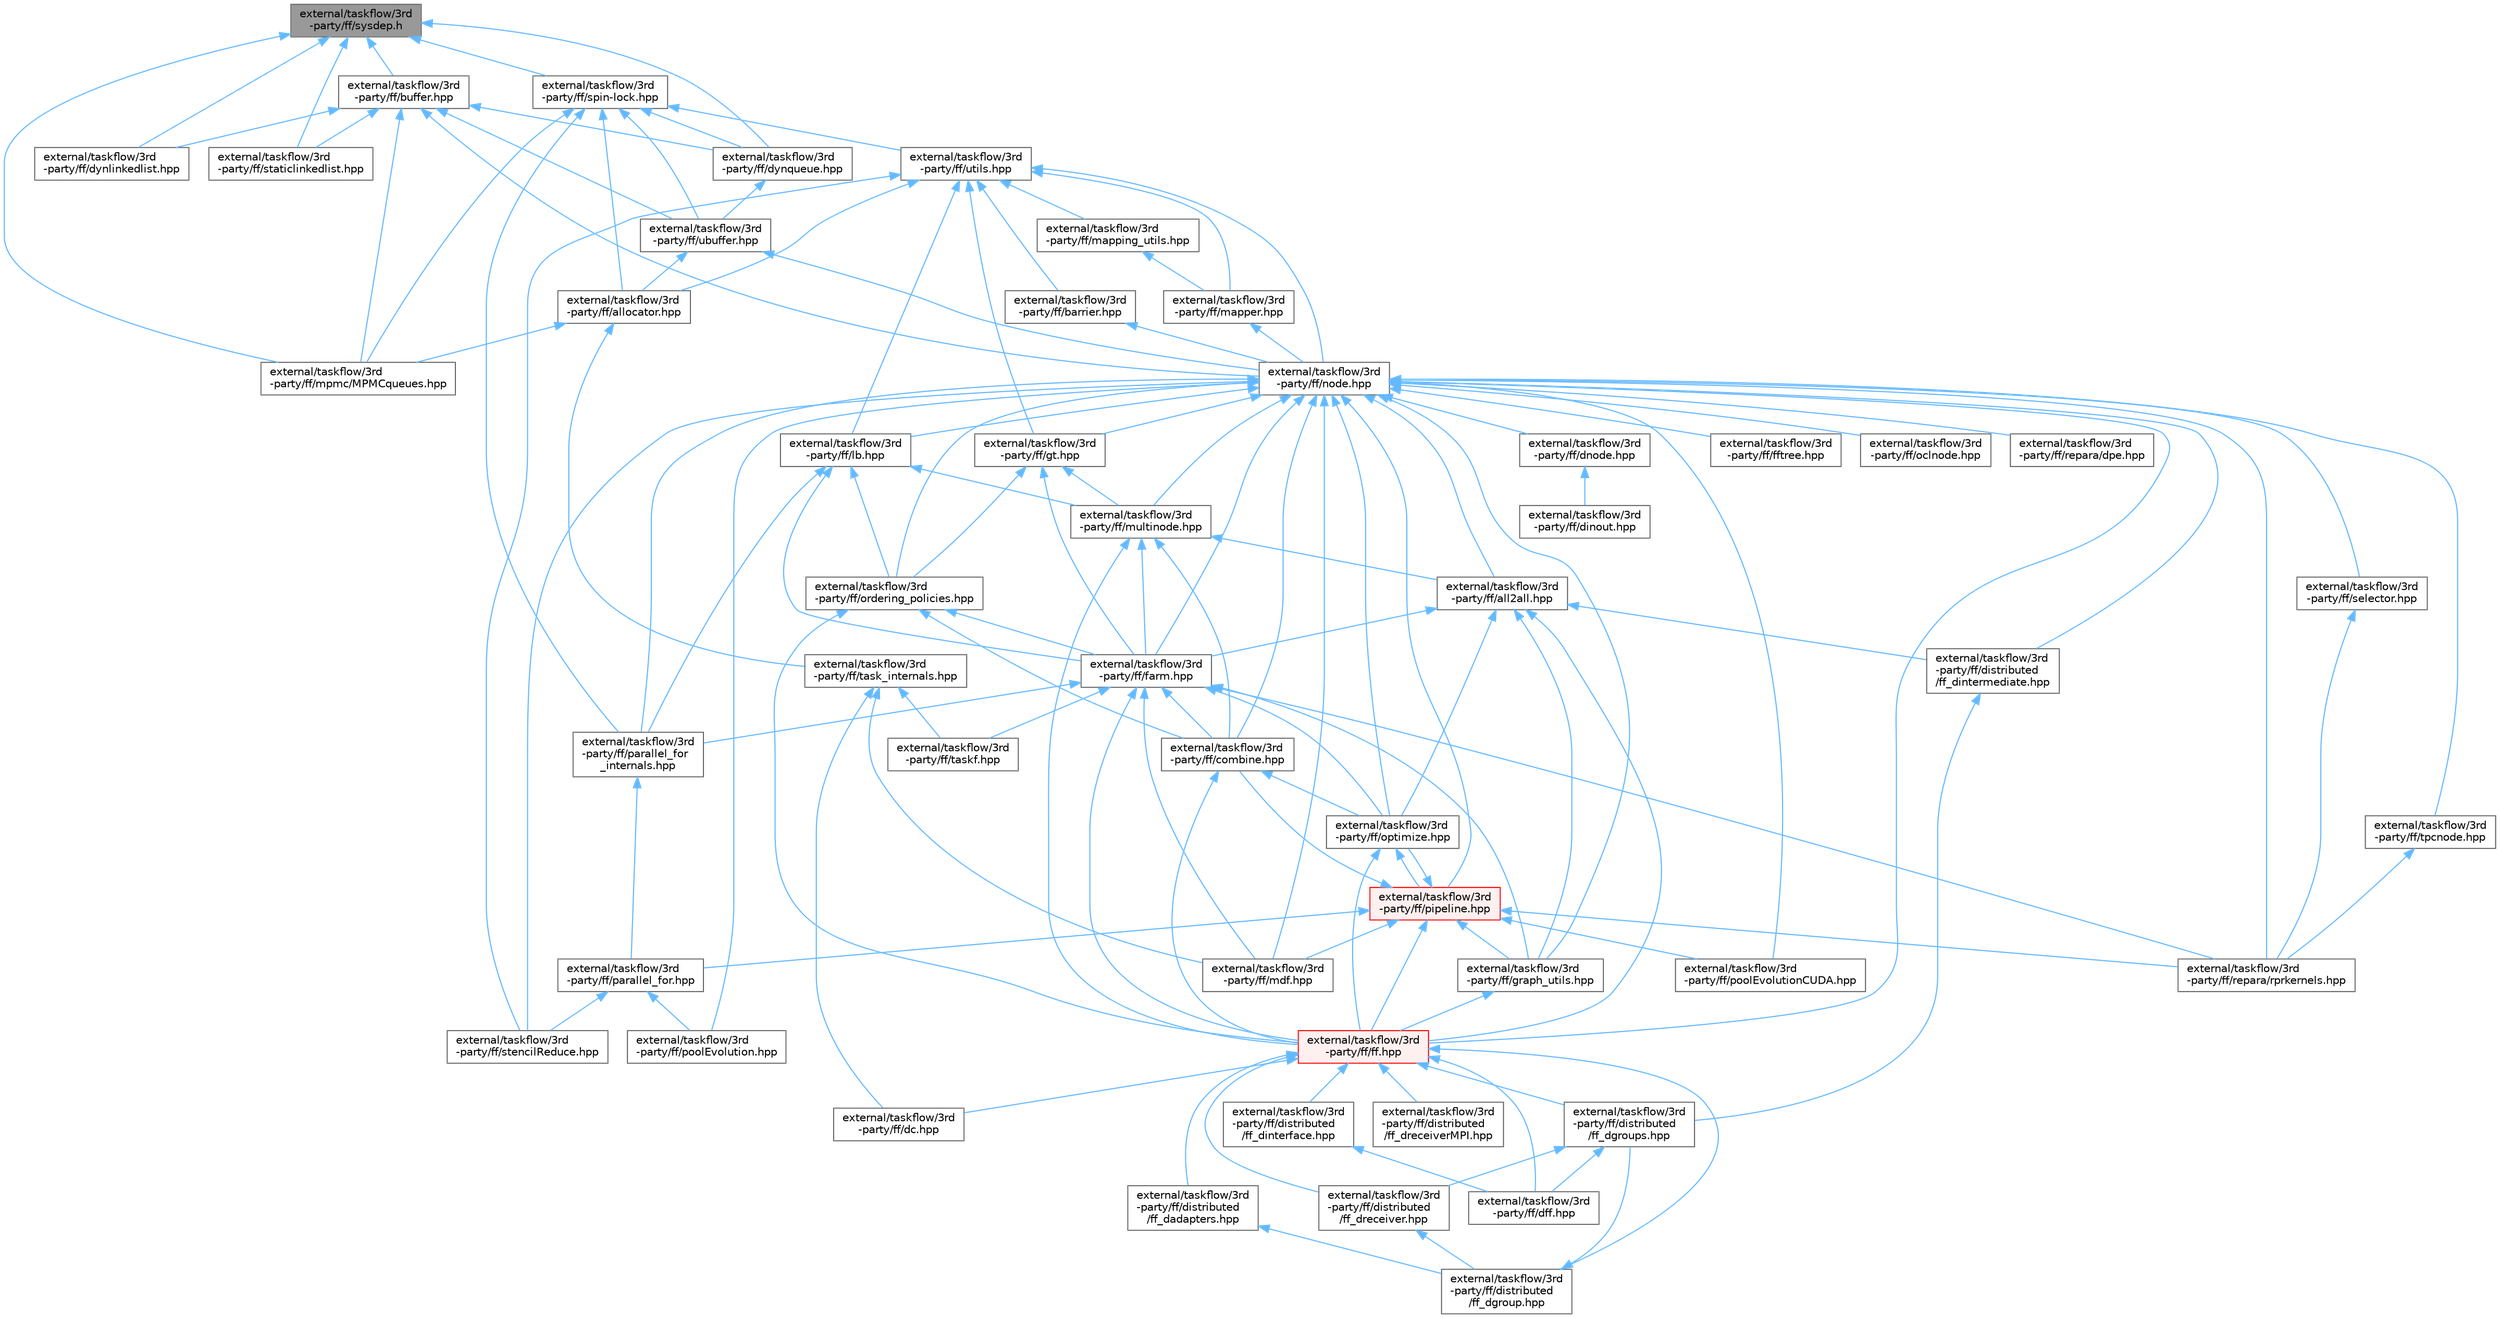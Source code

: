 digraph "external/taskflow/3rd-party/ff/sysdep.h"
{
 // LATEX_PDF_SIZE
  bgcolor="transparent";
  edge [fontname=Helvetica,fontsize=10,labelfontname=Helvetica,labelfontsize=10];
  node [fontname=Helvetica,fontsize=10,shape=box,height=0.2,width=0.4];
  Node1 [id="Node000001",label="external/taskflow/3rd\l-party/ff/sysdep.h",height=0.2,width=0.4,color="gray40", fillcolor="grey60", style="filled", fontcolor="black",tooltip=" "];
  Node1 -> Node2 [id="edge1_Node000001_Node000002",dir="back",color="steelblue1",style="solid",tooltip=" "];
  Node2 [id="Node000002",label="external/taskflow/3rd\l-party/ff/buffer.hpp",height=0.2,width=0.4,color="grey40", fillcolor="white", style="filled",URL="$buffer_8hpp.html",tooltip="This file contains the definition of the bounded SPSC channel buffer used in FastFlow"];
  Node2 -> Node3 [id="edge2_Node000002_Node000003",dir="back",color="steelblue1",style="solid",tooltip=" "];
  Node3 [id="Node000003",label="external/taskflow/3rd\l-party/ff/dynlinkedlist.hpp",height=0.2,width=0.4,color="grey40", fillcolor="white", style="filled",URL="$dynlinkedlist_8hpp.html",tooltip="Dynamic linked list Single-Writer Single-Reader unbounded queue. Not currently used."];
  Node2 -> Node4 [id="edge3_Node000002_Node000004",dir="back",color="steelblue1",style="solid",tooltip=" "];
  Node4 [id="Node000004",label="external/taskflow/3rd\l-party/ff/dynqueue.hpp",height=0.2,width=0.4,color="grey40", fillcolor="white", style="filled",URL="$dynqueue_8hpp.html",tooltip="Implementation of a dynamic queue. Not currently used."];
  Node4 -> Node5 [id="edge4_Node000004_Node000005",dir="back",color="steelblue1",style="solid",tooltip=" "];
  Node5 [id="Node000005",label="external/taskflow/3rd\l-party/ff/ubuffer.hpp",height=0.2,width=0.4,color="grey40", fillcolor="white", style="filled",URL="$ubuffer_8hpp.html",tooltip="This file contains the definition of the unbounded SWSR circular buffer used in FastFlow"];
  Node5 -> Node6 [id="edge5_Node000005_Node000006",dir="back",color="steelblue1",style="solid",tooltip=" "];
  Node6 [id="Node000006",label="external/taskflow/3rd\l-party/ff/allocator.hpp",height=0.2,width=0.4,color="grey40", fillcolor="white", style="filled",URL="$allocator_8hpp.html",tooltip="Implementations of the FastFlow's lock-free allocator."];
  Node6 -> Node7 [id="edge6_Node000006_Node000007",dir="back",color="steelblue1",style="solid",tooltip=" "];
  Node7 [id="Node000007",label="external/taskflow/3rd\l-party/ff/mpmc/MPMCqueues.hpp",height=0.2,width=0.4,color="grey40", fillcolor="white", style="filled",URL="$_m_p_m_cqueues_8hpp.html",tooltip="This file contains several MPMC queue implementations. Not currently used."];
  Node6 -> Node8 [id="edge7_Node000006_Node000008",dir="back",color="steelblue1",style="solid",tooltip=" "];
  Node8 [id="Node000008",label="external/taskflow/3rd\l-party/ff/task_internals.hpp",height=0.2,width=0.4,color="grey40", fillcolor="white", style="filled",URL="$task__internals_8hpp.html",tooltip="Internal classes and helping functions for tasks management."];
  Node8 -> Node9 [id="edge8_Node000008_Node000009",dir="back",color="steelblue1",style="solid",tooltip=" "];
  Node9 [id="Node000009",label="external/taskflow/3rd\l-party/ff/dc.hpp",height=0.2,width=0.4,color="grey40", fillcolor="white", style="filled",URL="$dc_8hpp.html",tooltip=" "];
  Node8 -> Node10 [id="edge9_Node000008_Node000010",dir="back",color="steelblue1",style="solid",tooltip=" "];
  Node10 [id="Node000010",label="external/taskflow/3rd\l-party/ff/mdf.hpp",height=0.2,width=0.4,color="grey40", fillcolor="white", style="filled",URL="$mdf_8hpp.html",tooltip="This file implements the macro dataflow pattern."];
  Node8 -> Node11 [id="edge10_Node000008_Node000011",dir="back",color="steelblue1",style="solid",tooltip=" "];
  Node11 [id="Node000011",label="external/taskflow/3rd\l-party/ff/taskf.hpp",height=0.2,width=0.4,color="grey40", fillcolor="white", style="filled",URL="$taskf_8hpp.html",tooltip="This file implements a task parallel pattern whose tasks are functions."];
  Node5 -> Node12 [id="edge11_Node000005_Node000012",dir="back",color="steelblue1",style="solid",tooltip=" "];
  Node12 [id="Node000012",label="external/taskflow/3rd\l-party/ff/node.hpp",height=0.2,width=0.4,color="grey40", fillcolor="white", style="filled",URL="$node_8hpp.html",tooltip="FastFlow ff_node"];
  Node12 -> Node13 [id="edge12_Node000012_Node000013",dir="back",color="steelblue1",style="solid",tooltip=" "];
  Node13 [id="Node000013",label="external/taskflow/3rd\l-party/ff/all2all.hpp",height=0.2,width=0.4,color="grey40", fillcolor="white", style="filled",URL="$all2all_8hpp.html",tooltip="FastFlow all-2-all building block"];
  Node13 -> Node14 [id="edge13_Node000013_Node000014",dir="back",color="steelblue1",style="solid",tooltip=" "];
  Node14 [id="Node000014",label="external/taskflow/3rd\l-party/ff/distributed\l/ff_dintermediate.hpp",height=0.2,width=0.4,color="grey40", fillcolor="white", style="filled",URL="$ff__dintermediate_8hpp.html",tooltip=" "];
  Node14 -> Node15 [id="edge14_Node000014_Node000015",dir="back",color="steelblue1",style="solid",tooltip=" "];
  Node15 [id="Node000015",label="external/taskflow/3rd\l-party/ff/distributed\l/ff_dgroups.hpp",height=0.2,width=0.4,color="grey40", fillcolor="white", style="filled",URL="$ff__dgroups_8hpp.html",tooltip=" "];
  Node15 -> Node16 [id="edge15_Node000015_Node000016",dir="back",color="steelblue1",style="solid",tooltip=" "];
  Node16 [id="Node000016",label="external/taskflow/3rd\l-party/ff/dff.hpp",height=0.2,width=0.4,color="grey40", fillcolor="white", style="filled",URL="$dff_8hpp.html",tooltip=" "];
  Node15 -> Node17 [id="edge16_Node000015_Node000017",dir="back",color="steelblue1",style="solid",tooltip=" "];
  Node17 [id="Node000017",label="external/taskflow/3rd\l-party/ff/distributed\l/ff_dreceiver.hpp",height=0.2,width=0.4,color="grey40", fillcolor="white", style="filled",URL="$ff__dreceiver_8hpp.html",tooltip=" "];
  Node17 -> Node18 [id="edge17_Node000017_Node000018",dir="back",color="steelblue1",style="solid",tooltip=" "];
  Node18 [id="Node000018",label="external/taskflow/3rd\l-party/ff/distributed\l/ff_dgroup.hpp",height=0.2,width=0.4,color="grey40", fillcolor="white", style="filled",URL="$ff__dgroup_8hpp.html",tooltip=" "];
  Node18 -> Node15 [id="edge18_Node000018_Node000015",dir="back",color="steelblue1",style="solid",tooltip=" "];
  Node13 -> Node19 [id="edge19_Node000013_Node000019",dir="back",color="steelblue1",style="solid",tooltip=" "];
  Node19 [id="Node000019",label="external/taskflow/3rd\l-party/ff/farm.hpp",height=0.2,width=0.4,color="grey40", fillcolor="white", style="filled",URL="$farm_8hpp.html",tooltip="Farm pattern"];
  Node19 -> Node20 [id="edge20_Node000019_Node000020",dir="back",color="steelblue1",style="solid",tooltip=" "];
  Node20 [id="Node000020",label="external/taskflow/3rd\l-party/ff/combine.hpp",height=0.2,width=0.4,color="grey40", fillcolor="white", style="filled",URL="$combine_8hpp.html",tooltip="FastFlow composition building block"];
  Node20 -> Node21 [id="edge21_Node000020_Node000021",dir="back",color="steelblue1",style="solid",tooltip=" "];
  Node21 [id="Node000021",label="external/taskflow/3rd\l-party/ff/ff.hpp",height=0.2,width=0.4,color="red", fillcolor="#FFF0F0", style="filled",URL="$ff_8hpp.html",tooltip=" "];
  Node21 -> Node9 [id="edge22_Node000021_Node000009",dir="back",color="steelblue1",style="solid",tooltip=" "];
  Node21 -> Node16 [id="edge23_Node000021_Node000016",dir="back",color="steelblue1",style="solid",tooltip=" "];
  Node21 -> Node22 [id="edge24_Node000021_Node000022",dir="back",color="steelblue1",style="solid",tooltip=" "];
  Node22 [id="Node000022",label="external/taskflow/3rd\l-party/ff/distributed\l/ff_dadapters.hpp",height=0.2,width=0.4,color="grey40", fillcolor="white", style="filled",URL="$ff__dadapters_8hpp.html",tooltip=" "];
  Node22 -> Node18 [id="edge25_Node000022_Node000018",dir="back",color="steelblue1",style="solid",tooltip=" "];
  Node21 -> Node18 [id="edge26_Node000021_Node000018",dir="back",color="steelblue1",style="solid",tooltip=" "];
  Node21 -> Node15 [id="edge27_Node000021_Node000015",dir="back",color="steelblue1",style="solid",tooltip=" "];
  Node21 -> Node23 [id="edge28_Node000021_Node000023",dir="back",color="steelblue1",style="solid",tooltip=" "];
  Node23 [id="Node000023",label="external/taskflow/3rd\l-party/ff/distributed\l/ff_dinterface.hpp",height=0.2,width=0.4,color="grey40", fillcolor="white", style="filled",URL="$ff__dinterface_8hpp.html",tooltip=" "];
  Node23 -> Node16 [id="edge29_Node000023_Node000016",dir="back",color="steelblue1",style="solid",tooltip=" "];
  Node21 -> Node17 [id="edge30_Node000021_Node000017",dir="back",color="steelblue1",style="solid",tooltip=" "];
  Node21 -> Node24 [id="edge31_Node000021_Node000024",dir="back",color="steelblue1",style="solid",tooltip=" "];
  Node24 [id="Node000024",label="external/taskflow/3rd\l-party/ff/distributed\l/ff_dreceiverMPI.hpp",height=0.2,width=0.4,color="grey40", fillcolor="white", style="filled",URL="$ff__dreceiver_m_p_i_8hpp.html",tooltip=" "];
  Node20 -> Node30 [id="edge32_Node000020_Node000030",dir="back",color="steelblue1",style="solid",tooltip=" "];
  Node30 [id="Node000030",label="external/taskflow/3rd\l-party/ff/optimize.hpp",height=0.2,width=0.4,color="grey40", fillcolor="white", style="filled",URL="$optimize_8hpp.html",tooltip="FastFlow optimization heuristics"];
  Node30 -> Node21 [id="edge33_Node000030_Node000021",dir="back",color="steelblue1",style="solid",tooltip=" "];
  Node30 -> Node31 [id="edge34_Node000030_Node000031",dir="back",color="steelblue1",style="solid",tooltip=" "];
  Node31 [id="Node000031",label="external/taskflow/3rd\l-party/ff/pipeline.hpp",height=0.2,width=0.4,color="red", fillcolor="#FFF0F0", style="filled",URL="$3rd-party_2ff_2pipeline_8hpp.html",tooltip="This file implements the pipeline skeleton, both in the high-level pattern syntax (ff::ff_pipe) and l..."];
  Node31 -> Node20 [id="edge35_Node000031_Node000020",dir="back",color="steelblue1",style="solid",tooltip=" "];
  Node31 -> Node21 [id="edge36_Node000031_Node000021",dir="back",color="steelblue1",style="solid",tooltip=" "];
  Node31 -> Node33 [id="edge37_Node000031_Node000033",dir="back",color="steelblue1",style="solid",tooltip=" "];
  Node33 [id="Node000033",label="external/taskflow/3rd\l-party/ff/graph_utils.hpp",height=0.2,width=0.4,color="grey40", fillcolor="white", style="filled",URL="$graph__utils_8hpp.html",tooltip="Utility functions for manipulating the concurrency graph"];
  Node33 -> Node21 [id="edge38_Node000033_Node000021",dir="back",color="steelblue1",style="solid",tooltip=" "];
  Node31 -> Node10 [id="edge39_Node000031_Node000010",dir="back",color="steelblue1",style="solid",tooltip=" "];
  Node31 -> Node30 [id="edge40_Node000031_Node000030",dir="back",color="steelblue1",style="solid",tooltip=" "];
  Node31 -> Node34 [id="edge41_Node000031_Node000034",dir="back",color="steelblue1",style="solid",tooltip=" "];
  Node34 [id="Node000034",label="external/taskflow/3rd\l-party/ff/parallel_for.hpp",height=0.2,width=0.4,color="grey40", fillcolor="white", style="filled",URL="$parallel__for_8hpp.html",tooltip="It describes the ParallelFor/ParallelForReduce/ParallelForPipeReduce patterns."];
  Node34 -> Node35 [id="edge42_Node000034_Node000035",dir="back",color="steelblue1",style="solid",tooltip=" "];
  Node35 [id="Node000035",label="external/taskflow/3rd\l-party/ff/poolEvolution.hpp",height=0.2,width=0.4,color="grey40", fillcolor="white", style="filled",URL="$pool_evolution_8hpp.html",tooltip="The PoolEvolution pattern models the evolution of a given population."];
  Node34 -> Node36 [id="edge43_Node000034_Node000036",dir="back",color="steelblue1",style="solid",tooltip=" "];
  Node36 [id="Node000036",label="external/taskflow/3rd\l-party/ff/stencilReduce.hpp",height=0.2,width=0.4,color="grey40", fillcolor="white", style="filled",URL="$stencil_reduce_8hpp.html",tooltip=" "];
  Node31 -> Node37 [id="edge44_Node000031_Node000037",dir="back",color="steelblue1",style="solid",tooltip=" "];
  Node37 [id="Node000037",label="external/taskflow/3rd\l-party/ff/poolEvolutionCUDA.hpp",height=0.2,width=0.4,color="grey40", fillcolor="white", style="filled",URL="$pool_evolution_c_u_d_a_8hpp.html",tooltip=" "];
  Node31 -> Node38 [id="edge45_Node000031_Node000038",dir="back",color="steelblue1",style="solid",tooltip=" "];
  Node38 [id="Node000038",label="external/taskflow/3rd\l-party/ff/repara/rprkernels.hpp",height=0.2,width=0.4,color="grey40", fillcolor="white", style="filled",URL="$rprkernels_8hpp.html",tooltip=" "];
  Node19 -> Node21 [id="edge46_Node000019_Node000021",dir="back",color="steelblue1",style="solid",tooltip=" "];
  Node19 -> Node33 [id="edge47_Node000019_Node000033",dir="back",color="steelblue1",style="solid",tooltip=" "];
  Node19 -> Node10 [id="edge48_Node000019_Node000010",dir="back",color="steelblue1",style="solid",tooltip=" "];
  Node19 -> Node30 [id="edge49_Node000019_Node000030",dir="back",color="steelblue1",style="solid",tooltip=" "];
  Node19 -> Node39 [id="edge50_Node000019_Node000039",dir="back",color="steelblue1",style="solid",tooltip=" "];
  Node39 [id="Node000039",label="external/taskflow/3rd\l-party/ff/parallel_for\l_internals.hpp",height=0.2,width=0.4,color="grey40", fillcolor="white", style="filled",URL="$parallel__for__internals_8hpp.html",tooltip="Internal classes and functions for parallel_for/parallel_reduce skeletons."];
  Node39 -> Node34 [id="edge51_Node000039_Node000034",dir="back",color="steelblue1",style="solid",tooltip=" "];
  Node19 -> Node38 [id="edge52_Node000019_Node000038",dir="back",color="steelblue1",style="solid",tooltip=" "];
  Node19 -> Node11 [id="edge53_Node000019_Node000011",dir="back",color="steelblue1",style="solid",tooltip=" "];
  Node13 -> Node21 [id="edge54_Node000013_Node000021",dir="back",color="steelblue1",style="solid",tooltip=" "];
  Node13 -> Node33 [id="edge55_Node000013_Node000033",dir="back",color="steelblue1",style="solid",tooltip=" "];
  Node13 -> Node30 [id="edge56_Node000013_Node000030",dir="back",color="steelblue1",style="solid",tooltip=" "];
  Node12 -> Node20 [id="edge57_Node000012_Node000020",dir="back",color="steelblue1",style="solid",tooltip=" "];
  Node12 -> Node14 [id="edge58_Node000012_Node000014",dir="back",color="steelblue1",style="solid",tooltip=" "];
  Node12 -> Node40 [id="edge59_Node000012_Node000040",dir="back",color="steelblue1",style="solid",tooltip=" "];
  Node40 [id="Node000040",label="external/taskflow/3rd\l-party/ff/dnode.hpp",height=0.2,width=0.4,color="grey40", fillcolor="white", style="filled",URL="$dnode_8hpp.html",tooltip="Contains the definition of the ff_dnode class, which is an extension of the base class ff_node,..."];
  Node40 -> Node41 [id="edge60_Node000040_Node000041",dir="back",color="steelblue1",style="solid",tooltip=" "];
  Node41 [id="Node000041",label="external/taskflow/3rd\l-party/ff/dinout.hpp",height=0.2,width=0.4,color="grey40", fillcolor="white", style="filled",URL="$dinout_8hpp.html",tooltip=" "];
  Node12 -> Node19 [id="edge61_Node000012_Node000019",dir="back",color="steelblue1",style="solid",tooltip=" "];
  Node12 -> Node21 [id="edge62_Node000012_Node000021",dir="back",color="steelblue1",style="solid",tooltip=" "];
  Node12 -> Node42 [id="edge63_Node000012_Node000042",dir="back",color="steelblue1",style="solid",tooltip=" "];
  Node42 [id="Node000042",label="external/taskflow/3rd\l-party/ff/fftree.hpp",height=0.2,width=0.4,color="grey40", fillcolor="white", style="filled",URL="$fftree_8hpp.html",tooltip=" "];
  Node12 -> Node33 [id="edge64_Node000012_Node000033",dir="back",color="steelblue1",style="solid",tooltip=" "];
  Node12 -> Node43 [id="edge65_Node000012_Node000043",dir="back",color="steelblue1",style="solid",tooltip=" "];
  Node43 [id="Node000043",label="external/taskflow/3rd\l-party/ff/gt.hpp",height=0.2,width=0.4,color="grey40", fillcolor="white", style="filled",URL="$gt_8hpp.html",tooltip="Farm Collector (it is not a ff_node)"];
  Node43 -> Node19 [id="edge66_Node000043_Node000019",dir="back",color="steelblue1",style="solid",tooltip=" "];
  Node43 -> Node44 [id="edge67_Node000043_Node000044",dir="back",color="steelblue1",style="solid",tooltip=" "];
  Node44 [id="Node000044",label="external/taskflow/3rd\l-party/ff/multinode.hpp",height=0.2,width=0.4,color="grey40", fillcolor="white", style="filled",URL="$multinode_8hpp.html",tooltip="FastFlow ff_minode ff_monode and typed versions."];
  Node44 -> Node13 [id="edge68_Node000044_Node000013",dir="back",color="steelblue1",style="solid",tooltip=" "];
  Node44 -> Node20 [id="edge69_Node000044_Node000020",dir="back",color="steelblue1",style="solid",tooltip=" "];
  Node44 -> Node19 [id="edge70_Node000044_Node000019",dir="back",color="steelblue1",style="solid",tooltip=" "];
  Node44 -> Node21 [id="edge71_Node000044_Node000021",dir="back",color="steelblue1",style="solid",tooltip=" "];
  Node43 -> Node45 [id="edge72_Node000043_Node000045",dir="back",color="steelblue1",style="solid",tooltip=" "];
  Node45 [id="Node000045",label="external/taskflow/3rd\l-party/ff/ordering_policies.hpp",height=0.2,width=0.4,color="grey40", fillcolor="white", style="filled",URL="$ordering__policies_8hpp.html",tooltip=" "];
  Node45 -> Node20 [id="edge73_Node000045_Node000020",dir="back",color="steelblue1",style="solid",tooltip=" "];
  Node45 -> Node19 [id="edge74_Node000045_Node000019",dir="back",color="steelblue1",style="solid",tooltip=" "];
  Node45 -> Node21 [id="edge75_Node000045_Node000021",dir="back",color="steelblue1",style="solid",tooltip=" "];
  Node12 -> Node46 [id="edge76_Node000012_Node000046",dir="back",color="steelblue1",style="solid",tooltip=" "];
  Node46 [id="Node000046",label="external/taskflow/3rd\l-party/ff/lb.hpp",height=0.2,width=0.4,color="grey40", fillcolor="white", style="filled",URL="$lb_8hpp.html",tooltip="Farm Emitter (not a ff_node)"];
  Node46 -> Node19 [id="edge77_Node000046_Node000019",dir="back",color="steelblue1",style="solid",tooltip=" "];
  Node46 -> Node44 [id="edge78_Node000046_Node000044",dir="back",color="steelblue1",style="solid",tooltip=" "];
  Node46 -> Node45 [id="edge79_Node000046_Node000045",dir="back",color="steelblue1",style="solid",tooltip=" "];
  Node46 -> Node39 [id="edge80_Node000046_Node000039",dir="back",color="steelblue1",style="solid",tooltip=" "];
  Node12 -> Node10 [id="edge81_Node000012_Node000010",dir="back",color="steelblue1",style="solid",tooltip=" "];
  Node12 -> Node44 [id="edge82_Node000012_Node000044",dir="back",color="steelblue1",style="solid",tooltip=" "];
  Node12 -> Node47 [id="edge83_Node000012_Node000047",dir="back",color="steelblue1",style="solid",tooltip=" "];
  Node47 [id="Node000047",label="external/taskflow/3rd\l-party/ff/oclnode.hpp",height=0.2,width=0.4,color="grey40", fillcolor="white", style="filled",URL="$oclnode_8hpp.html",tooltip="FastFlow OpenCL interface node"];
  Node12 -> Node30 [id="edge84_Node000012_Node000030",dir="back",color="steelblue1",style="solid",tooltip=" "];
  Node12 -> Node45 [id="edge85_Node000012_Node000045",dir="back",color="steelblue1",style="solid",tooltip=" "];
  Node12 -> Node39 [id="edge86_Node000012_Node000039",dir="back",color="steelblue1",style="solid",tooltip=" "];
  Node12 -> Node31 [id="edge87_Node000012_Node000031",dir="back",color="steelblue1",style="solid",tooltip=" "];
  Node12 -> Node35 [id="edge88_Node000012_Node000035",dir="back",color="steelblue1",style="solid",tooltip=" "];
  Node12 -> Node37 [id="edge89_Node000012_Node000037",dir="back",color="steelblue1",style="solid",tooltip=" "];
  Node12 -> Node48 [id="edge90_Node000012_Node000048",dir="back",color="steelblue1",style="solid",tooltip=" "];
  Node48 [id="Node000048",label="external/taskflow/3rd\l-party/ff/repara/dpe.hpp",height=0.2,width=0.4,color="grey40", fillcolor="white", style="filled",URL="$dpe_8hpp.html",tooltip=" "];
  Node12 -> Node38 [id="edge91_Node000012_Node000038",dir="back",color="steelblue1",style="solid",tooltip=" "];
  Node12 -> Node49 [id="edge92_Node000012_Node000049",dir="back",color="steelblue1",style="solid",tooltip=" "];
  Node49 [id="Node000049",label="external/taskflow/3rd\l-party/ff/selector.hpp",height=0.2,width=0.4,color="grey40", fillcolor="white", style="filled",URL="$selector_8hpp.html",tooltip=" "];
  Node49 -> Node38 [id="edge93_Node000049_Node000038",dir="back",color="steelblue1",style="solid",tooltip=" "];
  Node12 -> Node36 [id="edge94_Node000012_Node000036",dir="back",color="steelblue1",style="solid",tooltip=" "];
  Node12 -> Node50 [id="edge95_Node000012_Node000050",dir="back",color="steelblue1",style="solid",tooltip=" "];
  Node50 [id="Node000050",label="external/taskflow/3rd\l-party/ff/tpcnode.hpp",height=0.2,width=0.4,color="grey40", fillcolor="white", style="filled",URL="$tpcnode_8hpp.html",tooltip="FastFlow Thread Pool Composer (TPC) interface node"];
  Node50 -> Node38 [id="edge96_Node000050_Node000038",dir="back",color="steelblue1",style="solid",tooltip=" "];
  Node2 -> Node7 [id="edge97_Node000002_Node000007",dir="back",color="steelblue1",style="solid",tooltip=" "];
  Node2 -> Node12 [id="edge98_Node000002_Node000012",dir="back",color="steelblue1",style="solid",tooltip=" "];
  Node2 -> Node51 [id="edge99_Node000002_Node000051",dir="back",color="steelblue1",style="solid",tooltip=" "];
  Node51 [id="Node000051",label="external/taskflow/3rd\l-party/ff/staticlinkedlist.hpp",height=0.2,width=0.4,color="grey40", fillcolor="white", style="filled",URL="$staticlinkedlist_8hpp.html",tooltip="Static Linked List. Not currently used."];
  Node2 -> Node5 [id="edge100_Node000002_Node000005",dir="back",color="steelblue1",style="solid",tooltip=" "];
  Node1 -> Node3 [id="edge101_Node000001_Node000003",dir="back",color="steelblue1",style="solid",tooltip=" "];
  Node1 -> Node4 [id="edge102_Node000001_Node000004",dir="back",color="steelblue1",style="solid",tooltip=" "];
  Node1 -> Node7 [id="edge103_Node000001_Node000007",dir="back",color="steelblue1",style="solid",tooltip=" "];
  Node1 -> Node52 [id="edge104_Node000001_Node000052",dir="back",color="steelblue1",style="solid",tooltip=" "];
  Node52 [id="Node000052",label="external/taskflow/3rd\l-party/ff/spin-lock.hpp",height=0.2,width=0.4,color="grey40", fillcolor="white", style="filled",URL="$spin-lock_8hpp.html",tooltip="This file contains several alternative spin lock(s) implementations that can be used as FastFlow spin..."];
  Node52 -> Node6 [id="edge105_Node000052_Node000006",dir="back",color="steelblue1",style="solid",tooltip=" "];
  Node52 -> Node4 [id="edge106_Node000052_Node000004",dir="back",color="steelblue1",style="solid",tooltip=" "];
  Node52 -> Node7 [id="edge107_Node000052_Node000007",dir="back",color="steelblue1",style="solid",tooltip=" "];
  Node52 -> Node39 [id="edge108_Node000052_Node000039",dir="back",color="steelblue1",style="solid",tooltip=" "];
  Node52 -> Node5 [id="edge109_Node000052_Node000005",dir="back",color="steelblue1",style="solid",tooltip=" "];
  Node52 -> Node53 [id="edge110_Node000052_Node000053",dir="back",color="steelblue1",style="solid",tooltip=" "];
  Node53 [id="Node000053",label="external/taskflow/3rd\l-party/ff/utils.hpp",height=0.2,width=0.4,color="grey40", fillcolor="white", style="filled",URL="$utils_8hpp.html",tooltip="Utility functions"];
  Node53 -> Node6 [id="edge111_Node000053_Node000006",dir="back",color="steelblue1",style="solid",tooltip=" "];
  Node53 -> Node54 [id="edge112_Node000053_Node000054",dir="back",color="steelblue1",style="solid",tooltip=" "];
  Node54 [id="Node000054",label="external/taskflow/3rd\l-party/ff/barrier.hpp",height=0.2,width=0.4,color="grey40", fillcolor="white", style="filled",URL="$barrier_8hpp.html",tooltip="FastFlow blocking and non-blocking barrier implementations"];
  Node54 -> Node12 [id="edge113_Node000054_Node000012",dir="back",color="steelblue1",style="solid",tooltip=" "];
  Node53 -> Node43 [id="edge114_Node000053_Node000043",dir="back",color="steelblue1",style="solid",tooltip=" "];
  Node53 -> Node46 [id="edge115_Node000053_Node000046",dir="back",color="steelblue1",style="solid",tooltip=" "];
  Node53 -> Node55 [id="edge116_Node000053_Node000055",dir="back",color="steelblue1",style="solid",tooltip=" "];
  Node55 [id="Node000055",label="external/taskflow/3rd\l-party/ff/mapper.hpp",height=0.2,width=0.4,color="grey40", fillcolor="white", style="filled",URL="$mapper_8hpp.html",tooltip="This file contains the thread mapper definition used in FastFlow"];
  Node55 -> Node12 [id="edge117_Node000055_Node000012",dir="back",color="steelblue1",style="solid",tooltip=" "];
  Node53 -> Node56 [id="edge118_Node000053_Node000056",dir="back",color="steelblue1",style="solid",tooltip=" "];
  Node56 [id="Node000056",label="external/taskflow/3rd\l-party/ff/mapping_utils.hpp",height=0.2,width=0.4,color="grey40", fillcolor="white", style="filled",URL="$mapping__utils_8hpp.html",tooltip="This file contains utilities for plaform inspection and thread pinning"];
  Node56 -> Node55 [id="edge119_Node000056_Node000055",dir="back",color="steelblue1",style="solid",tooltip=" "];
  Node53 -> Node12 [id="edge120_Node000053_Node000012",dir="back",color="steelblue1",style="solid",tooltip=" "];
  Node53 -> Node36 [id="edge121_Node000053_Node000036",dir="back",color="steelblue1",style="solid",tooltip=" "];
  Node1 -> Node51 [id="edge122_Node000001_Node000051",dir="back",color="steelblue1",style="solid",tooltip=" "];
}
